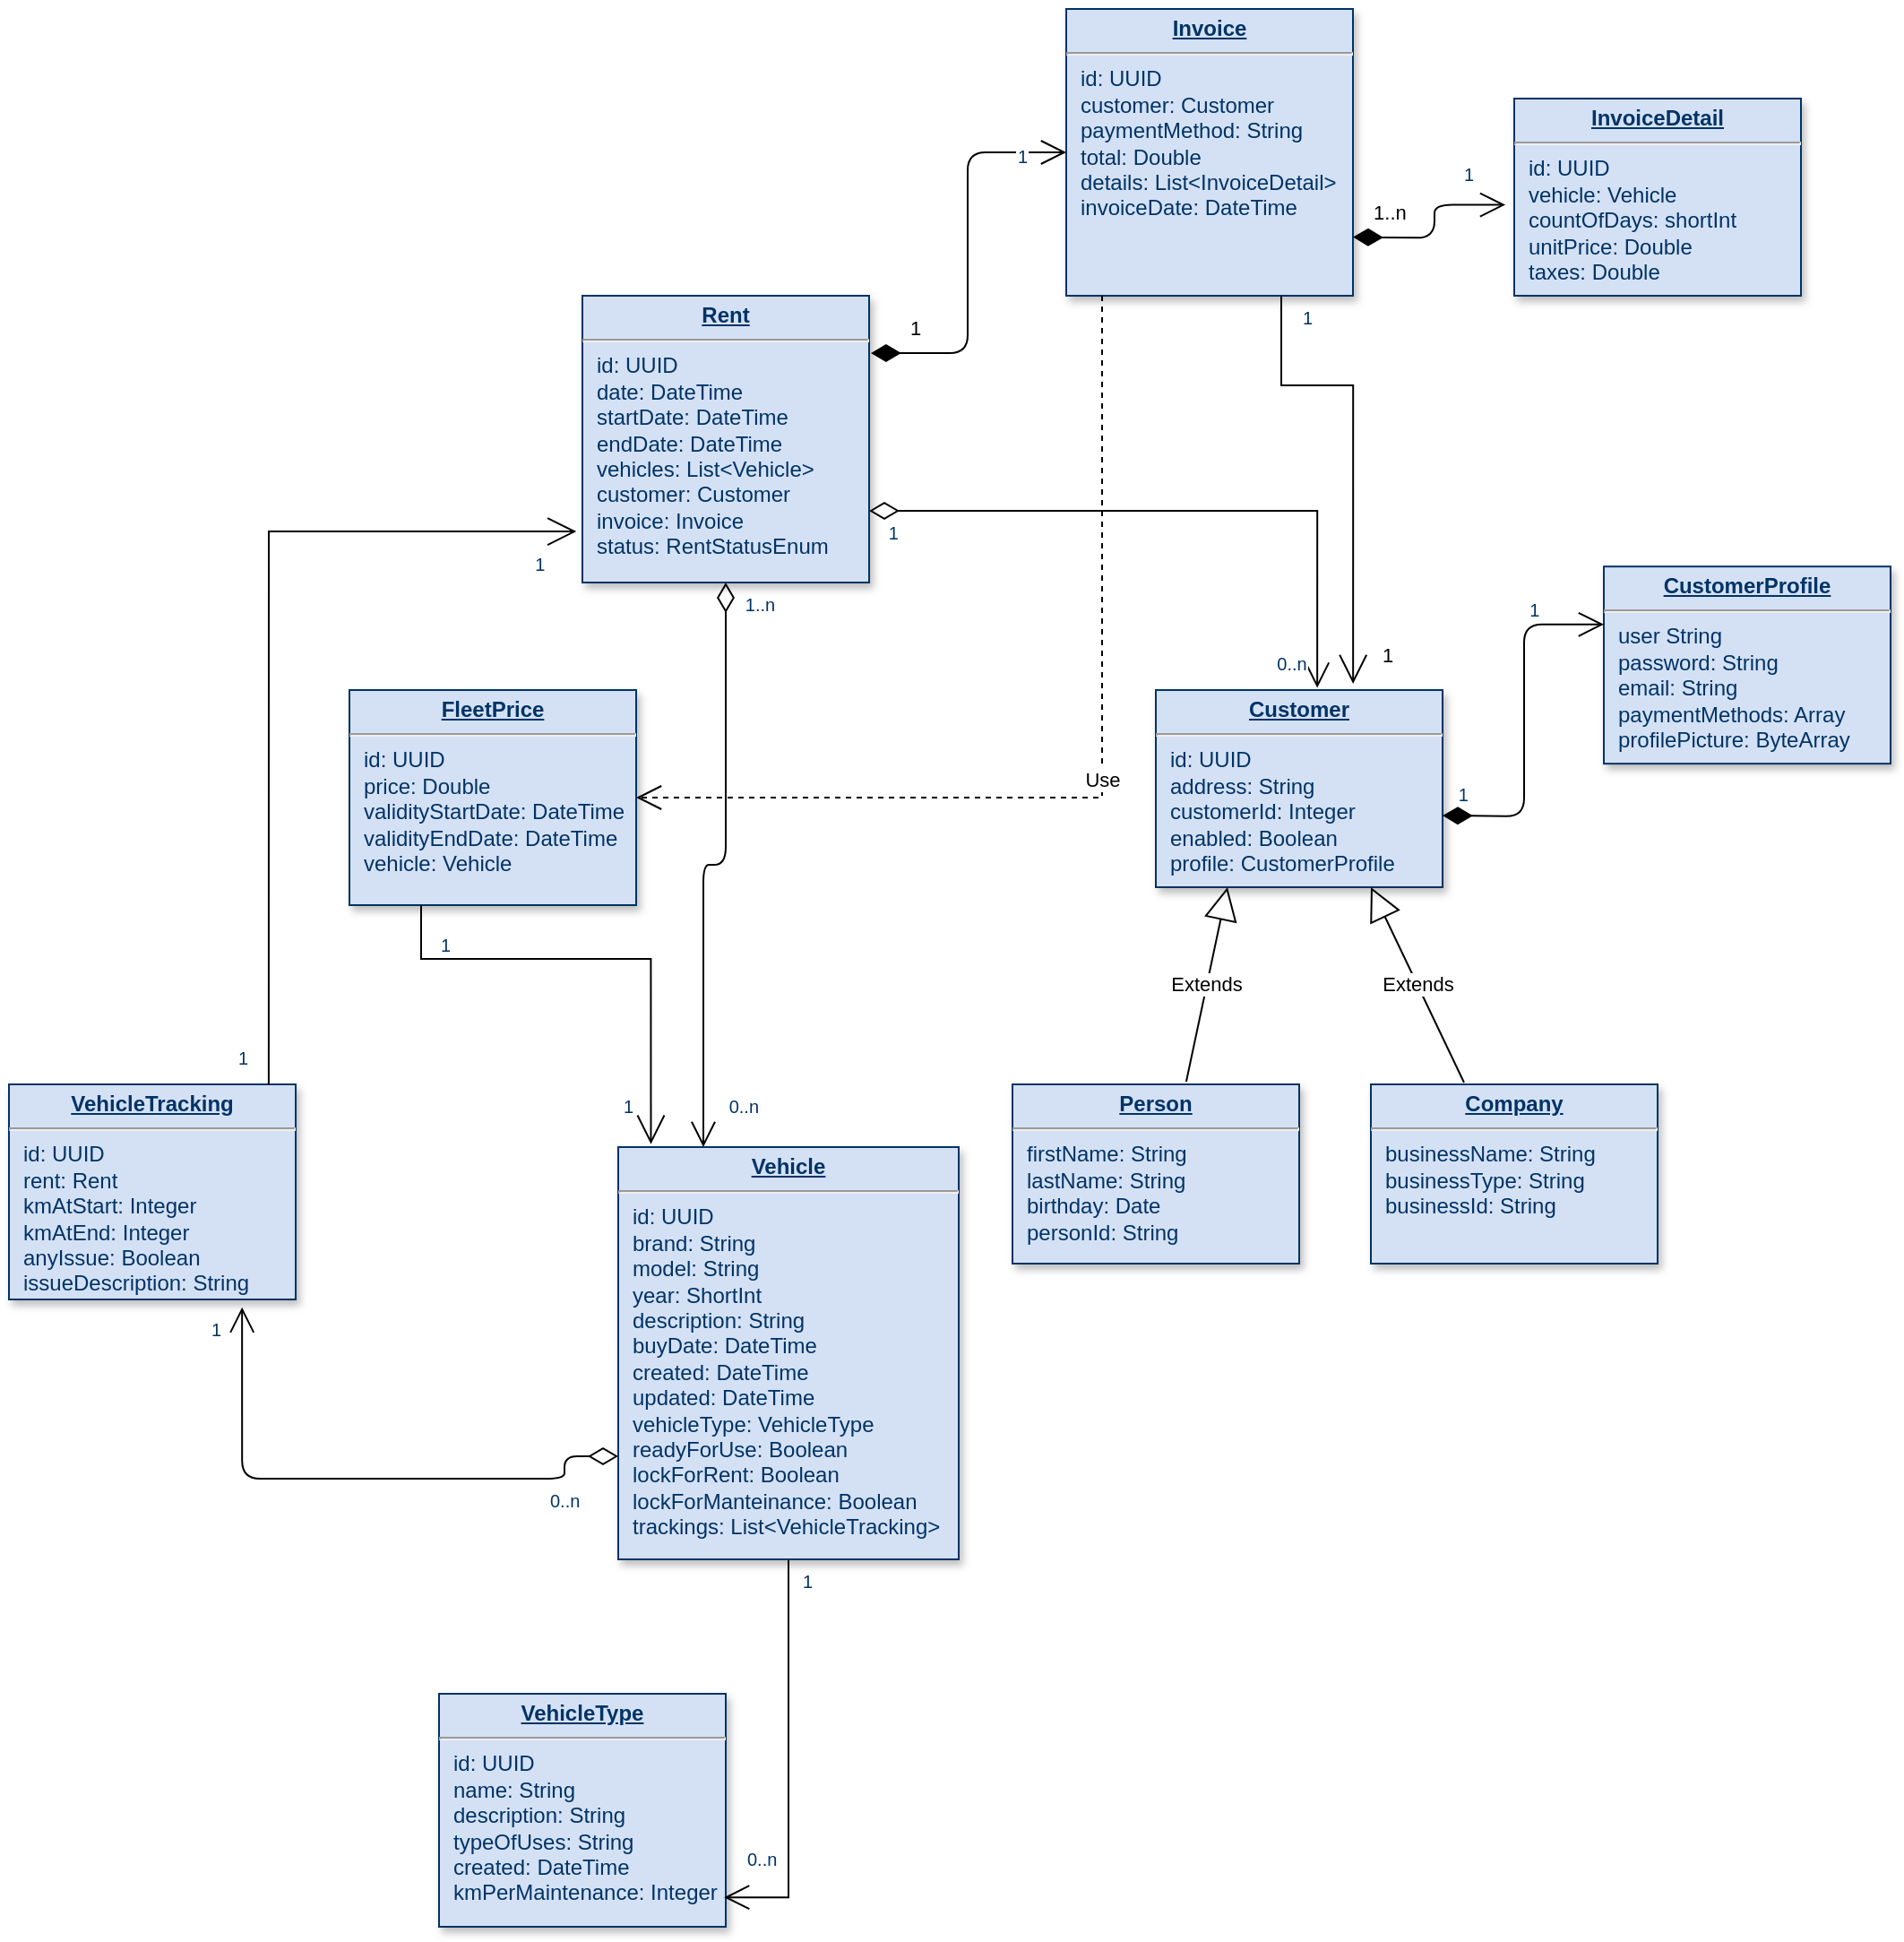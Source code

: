 <mxfile version="24.4.4" type="device">
  <diagram name="Page-1" id="efa7a0a1-bf9b-a30e-e6df-94a7791c09e9">
    <mxGraphModel dx="810" dy="1616" grid="1" gridSize="10" guides="1" tooltips="1" connect="1" arrows="1" fold="1" page="1" pageScale="1" pageWidth="826" pageHeight="1169" background="none" math="0" shadow="0">
      <root>
        <mxCell id="0" />
        <mxCell id="1" parent="0" />
        <mxCell id="26" value="&lt;p style=&quot;margin: 0px; margin-top: 4px; text-align: center; text-decoration: underline;&quot;&gt;&lt;b&gt;Invoice&lt;/b&gt;&lt;/p&gt;&lt;hr&gt;&lt;p style=&quot;margin: 0px; margin-left: 8px;&quot;&gt;id: UUID&lt;/p&gt;&lt;p style=&quot;margin: 0px; margin-left: 8px;&quot;&gt;customer: Customer&lt;/p&gt;&lt;p style=&quot;margin: 0px; margin-left: 8px;&quot;&gt;paymentMethod: String&lt;/p&gt;&lt;p style=&quot;margin: 0px; margin-left: 8px;&quot;&gt;total: Double&lt;/p&gt;&lt;p style=&quot;margin: 0px; margin-left: 8px;&quot;&gt;details: List&amp;lt;InvoiceDetail&amp;gt;&lt;/p&gt;&lt;p style=&quot;margin: 0px; margin-left: 8px;&quot;&gt;invoiceDate: DateTime&lt;/p&gt;&lt;p style=&quot;margin: 0px; margin-left: 8px;&quot;&gt;&lt;br&gt;&lt;/p&gt;&lt;p style=&quot;margin: 0px; margin-left: 8px;&quot;&gt;&lt;br&gt;&lt;/p&gt;" style="verticalAlign=top;align=left;overflow=fill;fontSize=12;fontFamily=Helvetica;html=1;strokeColor=#003366;shadow=1;fillColor=#D4E1F5;fontColor=#003366" parent="1" vertex="1">
          <mxGeometry x="900" y="-190" width="160" height="160" as="geometry" />
        </mxCell>
        <mxCell id="27" value="&lt;p style=&quot;margin: 0px; margin-top: 4px; text-align: center; text-decoration: underline;&quot;&gt;&lt;strong&gt;VehicleTracking&lt;/strong&gt;&lt;/p&gt;&lt;hr&gt;&lt;p style=&quot;margin: 0px; margin-left: 8px;&quot;&gt;id: UUID&lt;/p&gt;&lt;p style=&quot;margin: 0px; margin-left: 8px;&quot;&gt;rent: Rent&lt;/p&gt;&lt;p style=&quot;margin: 0px; margin-left: 8px;&quot;&gt;kmAtStart: Integer&lt;/p&gt;&lt;p style=&quot;margin: 0px; margin-left: 8px;&quot;&gt;kmAtEnd: Integer&lt;/p&gt;&lt;p style=&quot;margin: 0px; margin-left: 8px;&quot;&gt;anyIssue: Boolean&lt;/p&gt;&lt;p style=&quot;margin: 0px; margin-left: 8px;&quot;&gt;issueDescription: String&lt;/p&gt;" style="verticalAlign=top;align=left;overflow=fill;fontSize=12;fontFamily=Helvetica;html=1;strokeColor=#003366;shadow=1;fillColor=#D4E1F5;fontColor=#003366" parent="1" vertex="1">
          <mxGeometry x="310" y="410" width="160" height="120" as="geometry" />
        </mxCell>
        <mxCell id="35" value="&lt;p style=&quot;margin: 0px; margin-top: 4px; text-align: center; text-decoration: underline;&quot;&gt;&lt;strong&gt;VehicleType&lt;/strong&gt;&lt;/p&gt;&lt;hr&gt;&lt;p style=&quot;margin: 0px; margin-left: 8px;&quot;&gt;id: UUID&lt;/p&gt;&lt;p style=&quot;margin: 0px; margin-left: 8px;&quot;&gt;name: String&lt;/p&gt;&lt;p style=&quot;margin: 0px; margin-left: 8px;&quot;&gt;description: String&lt;/p&gt;&lt;p style=&quot;margin: 0px; margin-left: 8px;&quot;&gt;typeOfUses: String&lt;/p&gt;&lt;p style=&quot;margin: 0px; margin-left: 8px;&quot;&gt;created: DateTime&lt;/p&gt;&lt;p style=&quot;margin: 0px; margin-left: 8px;&quot;&gt;kmPerMaintenance: Integer&lt;/p&gt;&lt;p style=&quot;margin: 0px; margin-left: 8px;&quot;&gt;&lt;br&gt;&lt;/p&gt;" style="verticalAlign=top;align=left;overflow=fill;fontSize=12;fontFamily=Helvetica;html=1;strokeColor=#003366;shadow=1;fillColor=#D4E1F5;fontColor=#003366" parent="1" vertex="1">
          <mxGeometry x="550" y="750" width="160" height="130" as="geometry" />
        </mxCell>
        <mxCell id="45" value="" style="endArrow=open;endSize=12;startArrow=diamondThin;startSize=14;startFill=0;edgeStyle=orthogonalEdgeStyle;rounded=0;entryX=0.563;entryY=-0.011;entryDx=0;entryDy=0;entryPerimeter=0;endFill=0;exitX=1;exitY=0.75;exitDx=0;exitDy=0;" parent="1" source="1C2bqcWKQXLCqtVfAiTg-114" target="1C2bqcWKQXLCqtVfAiTg-117" edge="1">
          <mxGeometry x="519.36" y="180" as="geometry">
            <mxPoint x="751.08" y="151.6" as="sourcePoint" />
            <mxPoint x="960" y="152" as="targetPoint" />
          </mxGeometry>
        </mxCell>
        <mxCell id="46" value="1" style="resizable=0;align=left;verticalAlign=top;labelBackgroundColor=#ffffff;fontSize=10;strokeColor=#003366;shadow=1;fillColor=#D4E1F5;fontColor=#003366" parent="45" connectable="0" vertex="1">
          <mxGeometry x="-1" relative="1" as="geometry">
            <mxPoint x="8.92" as="offset" />
          </mxGeometry>
        </mxCell>
        <mxCell id="48" value="" style="endArrow=open;endSize=12;startArrow=none;startSize=14;startFill=0;edgeStyle=orthogonalEdgeStyle;rounded=0;entryX=0.994;entryY=0.874;entryDx=0;entryDy=0;entryPerimeter=0;endFill=0;" parent="1" source="1C2bqcWKQXLCqtVfAiTg-116" target="35" edge="1">
          <mxGeometry x="769.36" y="450" as="geometry">
            <mxPoint x="751.08" y="581.96" as="sourcePoint" />
            <mxPoint x="560" y="390" as="targetPoint" />
          </mxGeometry>
        </mxCell>
        <mxCell id="49" value="0..n" style="resizable=0;align=left;verticalAlign=top;labelBackgroundColor=#ffffff;fontSize=10;strokeColor=#003366;shadow=1;fillColor=#D4E1F5;fontColor=#003366" parent="48" connectable="0" vertex="1">
          <mxGeometry x="-1" relative="1" as="geometry">
            <mxPoint x="-25" y="155" as="offset" />
          </mxGeometry>
        </mxCell>
        <mxCell id="51" value="" style="endArrow=open;endSize=12;startArrow=diamondThin;startSize=14;startFill=0;edgeStyle=orthogonalEdgeStyle;entryX=0.25;entryY=0;entryDx=0;entryDy=0;endFill=0;exitX=0.5;exitY=1;exitDx=0;exitDy=0;" parent="1" source="1C2bqcWKQXLCqtVfAiTg-114" target="1C2bqcWKQXLCqtVfAiTg-116" edge="1">
          <mxGeometry x="389.36" y="350" as="geometry">
            <mxPoint x="689" y="230" as="sourcePoint" />
            <mxPoint x="670.04" y="488" as="targetPoint" />
          </mxGeometry>
        </mxCell>
        <mxCell id="52" value="1..n" style="resizable=0;align=left;verticalAlign=top;labelBackgroundColor=#ffffff;fontSize=10;strokeColor=#003366;shadow=1;fillColor=#D4E1F5;fontColor=#003366" parent="51" connectable="0" vertex="1">
          <mxGeometry x="-1" relative="1" as="geometry">
            <mxPoint x="8.92" as="offset" />
          </mxGeometry>
        </mxCell>
        <mxCell id="78" value="" style="endArrow=open;endSize=12;startArrow=diamondThin;startSize=14;startFill=0;edgeStyle=orthogonalEdgeStyle;exitX=0;exitY=0.75;exitDx=0;exitDy=0;endFill=0;entryX=0.813;entryY=1.036;entryDx=0;entryDy=0;entryPerimeter=0;" parent="1" source="1C2bqcWKQXLCqtVfAiTg-116" target="27" edge="1">
          <mxGeometry x="1309.36" y="540" as="geometry">
            <mxPoint x="619.04" y="650" as="sourcePoint" />
            <mxPoint x="440" y="560" as="targetPoint" />
            <Array as="points">
              <mxPoint x="620" y="618" />
              <mxPoint x="620" y="630" />
              <mxPoint x="440" y="630" />
            </Array>
          </mxGeometry>
        </mxCell>
        <mxCell id="79" value="0..n" style="resizable=0;align=left;verticalAlign=top;labelBackgroundColor=#ffffff;fontSize=10;strokeColor=#003366;shadow=1;fillColor=#D4E1F5;fontColor=#003366" parent="78" connectable="0" vertex="1">
          <mxGeometry x="-1" relative="1" as="geometry">
            <mxPoint x="10" as="offset" />
          </mxGeometry>
        </mxCell>
        <mxCell id="80" value="1" style="resizable=0;align=right;verticalAlign=top;labelBackgroundColor=#ffffff;fontSize=10;strokeColor=#003366;shadow=1;fillColor=#D4E1F5;fontColor=#003366" parent="78" connectable="0" vertex="1">
          <mxGeometry x="1" relative="1" as="geometry">
            <mxPoint x="-10" as="offset" />
          </mxGeometry>
        </mxCell>
        <mxCell id="103" value="1" style="endArrow=open;endSize=12;startArrow=diamondThin;startSize=14;startFill=1;edgeStyle=orthogonalEdgeStyle;align=left;verticalAlign=bottom;entryX=0;entryY=0.5;entryDx=0;entryDy=0;endFill=0;exitX=1.006;exitY=0.2;exitDx=0;exitDy=0;exitPerimeter=0;" parent="1" source="1C2bqcWKQXLCqtVfAiTg-114" target="26" edge="1">
          <mxGeometry x="-0.818" y="5.0" relative="1" as="geometry">
            <mxPoint x="750" y="34.5" as="sourcePoint" />
            <mxPoint x="860" y="34.5" as="targetPoint" />
            <mxPoint as="offset" />
          </mxGeometry>
        </mxCell>
        <mxCell id="1C2bqcWKQXLCqtVfAiTg-114" value="&lt;p style=&quot;margin: 0px; margin-top: 4px; text-align: center; text-decoration: underline;&quot;&gt;&lt;b&gt;Rent&lt;/b&gt;&lt;/p&gt;&lt;hr&gt;&lt;p style=&quot;margin: 0px; margin-left: 8px;&quot;&gt;id: UUID&lt;/p&gt;&lt;p style=&quot;margin: 0px; margin-left: 8px;&quot;&gt;date: DateTime&lt;/p&gt;&lt;p style=&quot;margin: 0px; margin-left: 8px;&quot;&gt;startDate: DateTime&lt;/p&gt;&lt;p style=&quot;margin: 0px; margin-left: 8px;&quot;&gt;endDate: DateTime&lt;/p&gt;&lt;p style=&quot;margin: 0px; margin-left: 8px;&quot;&gt;vehicles: List&amp;lt;Vehicle&amp;gt;&lt;/p&gt;&lt;p style=&quot;margin: 0px; margin-left: 8px;&quot;&gt;customer: Customer&lt;/p&gt;&lt;p style=&quot;margin: 0px; margin-left: 8px;&quot;&gt;invoice: Invoice&lt;/p&gt;&lt;p style=&quot;margin: 0px; margin-left: 8px;&quot;&gt;status: RentStatusEnum&lt;/p&gt;&lt;p style=&quot;margin: 0px; margin-left: 8px;&quot;&gt;&lt;br&gt;&lt;/p&gt;" style="verticalAlign=top;align=left;overflow=fill;fontSize=12;fontFamily=Helvetica;html=1;strokeColor=#003366;shadow=1;fillColor=#D4E1F5;fontColor=#003366" parent="1" vertex="1">
          <mxGeometry x="630" y="-30" width="160" height="160" as="geometry" />
        </mxCell>
        <mxCell id="1C2bqcWKQXLCqtVfAiTg-116" value="&lt;p style=&quot;margin: 0px; margin-top: 4px; text-align: center; text-decoration: underline;&quot;&gt;&lt;b&gt;Vehicle&lt;/b&gt;&lt;/p&gt;&lt;hr&gt;&lt;p style=&quot;margin: 0px; margin-left: 8px;&quot;&gt;id: UUID&lt;/p&gt;&lt;p style=&quot;margin: 0px; margin-left: 8px;&quot;&gt;brand: String&lt;/p&gt;&lt;p style=&quot;margin: 0px; margin-left: 8px;&quot;&gt;model: String&lt;/p&gt;&lt;p style=&quot;margin: 0px; margin-left: 8px;&quot;&gt;year: ShortInt&lt;/p&gt;&lt;p style=&quot;margin: 0px; margin-left: 8px;&quot;&gt;description: String&lt;/p&gt;&lt;p style=&quot;margin: 0px; margin-left: 8px;&quot;&gt;buyDate: DateTime&lt;/p&gt;&lt;p style=&quot;margin: 0px; margin-left: 8px;&quot;&gt;&lt;span style=&quot;background-color: initial;&quot;&gt;created: DateTime&lt;/span&gt;&lt;/p&gt;&lt;p style=&quot;margin: 0px; margin-left: 8px;&quot;&gt;updated: DateTime&lt;/p&gt;&lt;p style=&quot;margin: 0px; margin-left: 8px;&quot;&gt;vehicleType: VehicleType&lt;/p&gt;&lt;p style=&quot;margin: 0px; margin-left: 8px;&quot;&gt;readyForUse: Boolean&lt;/p&gt;&lt;p style=&quot;margin: 0px; margin-left: 8px;&quot;&gt;lockForRent: Boolean&lt;/p&gt;&lt;p style=&quot;margin: 0px; margin-left: 8px;&quot;&gt;lockForManteinance: Boolean&lt;/p&gt;&lt;p style=&quot;margin: 0px; margin-left: 8px;&quot;&gt;trackings: List&amp;lt;VehicleTracking&amp;gt;&lt;/p&gt;" style="verticalAlign=top;align=left;overflow=fill;fontSize=12;fontFamily=Helvetica;html=1;strokeColor=#003366;shadow=1;fillColor=#D4E1F5;fontColor=#003366" parent="1" vertex="1">
          <mxGeometry x="650" y="445" width="190" height="230" as="geometry" />
        </mxCell>
        <mxCell id="1C2bqcWKQXLCqtVfAiTg-117" value="&lt;p style=&quot;margin: 0px; margin-top: 4px; text-align: center; text-decoration: underline;&quot;&gt;&lt;b&gt;Customer&lt;/b&gt;&lt;/p&gt;&lt;hr&gt;&lt;p style=&quot;margin: 0px; margin-left: 8px;&quot;&gt;id: UUID&lt;br&gt;&lt;/p&gt;&lt;p style=&quot;margin: 0px; margin-left: 8px;&quot;&gt;address: String&lt;/p&gt;&lt;p style=&quot;margin: 0px; margin-left: 8px;&quot;&gt;customerId: Integer&lt;/p&gt;&lt;p style=&quot;margin: 0px; margin-left: 8px;&quot;&gt;enabled: Boolean&lt;br&gt;&lt;/p&gt;&lt;p style=&quot;margin: 0px; margin-left: 8px;&quot;&gt;profile: CustomerProfile&lt;/p&gt;&lt;p style=&quot;margin: 0px; margin-left: 8px;&quot;&gt;&lt;br&gt;&lt;/p&gt;" style="verticalAlign=top;align=left;overflow=fill;fontSize=12;fontFamily=Helvetica;html=1;strokeColor=#003366;shadow=1;fillColor=#D4E1F5;fontColor=#003366" parent="1" vertex="1">
          <mxGeometry x="950" y="190" width="160" height="110" as="geometry" />
        </mxCell>
        <mxCell id="1C2bqcWKQXLCqtVfAiTg-118" value="&lt;p style=&quot;margin: 0px; margin-top: 4px; text-align: center; text-decoration: underline;&quot;&gt;&lt;b&gt;CustomerProfile&lt;/b&gt;&lt;/p&gt;&lt;hr&gt;&lt;p style=&quot;margin: 0px; margin-left: 8px;&quot;&gt;user String&lt;/p&gt;&lt;p style=&quot;margin: 0px; margin-left: 8px;&quot;&gt;password: String&lt;/p&gt;&lt;p style=&quot;margin: 0px; margin-left: 8px;&quot;&gt;email: String&lt;/p&gt;&lt;p style=&quot;margin: 0px; margin-left: 8px;&quot;&gt;paymentMethods: Array&lt;/p&gt;&lt;p style=&quot;margin: 0px; margin-left: 8px;&quot;&gt;profilePicture: ByteArray&lt;/p&gt;&lt;p style=&quot;margin: 0px; margin-left: 8px;&quot;&gt;&lt;br&gt;&lt;/p&gt;" style="verticalAlign=top;align=left;overflow=fill;fontSize=12;fontFamily=Helvetica;html=1;strokeColor=#003366;shadow=1;fillColor=#D4E1F5;fontColor=#003366" parent="1" vertex="1">
          <mxGeometry x="1200" y="121.08" width="160" height="110" as="geometry" />
        </mxCell>
        <mxCell id="1C2bqcWKQXLCqtVfAiTg-121" value="" style="resizable=0;align=right;verticalAlign=top;labelBackgroundColor=#ffffff;fontSize=10;strokeColor=#003366;shadow=1;fillColor=#D4E1F5;fontColor=#003366" parent="1" connectable="0" vertex="1">
          <mxGeometry x="699.96" y="429.999" as="geometry">
            <mxPoint x="270" y="-249" as="offset" />
          </mxGeometry>
        </mxCell>
        <mxCell id="1C2bqcWKQXLCqtVfAiTg-122" value="1" style="endArrow=open;endSize=12;startArrow=diamondThin;startSize=14;startFill=1;edgeStyle=orthogonalEdgeStyle;align=left;verticalAlign=bottom;entryX=0;entryY=0.294;entryDx=0;entryDy=0;entryPerimeter=0;endFill=0;" parent="1" target="1C2bqcWKQXLCqtVfAiTg-118" edge="1">
          <mxGeometry x="0.286" y="81" relative="1" as="geometry">
            <mxPoint x="1110" y="260" as="sourcePoint" />
            <mxPoint x="1140" y="230" as="targetPoint" />
            <mxPoint as="offset" />
          </mxGeometry>
        </mxCell>
        <mxCell id="1C2bqcWKQXLCqtVfAiTg-124" value="0..n" style="resizable=0;align=left;verticalAlign=top;labelBackgroundColor=#ffffff;fontSize=10;strokeColor=#003366;shadow=1;fillColor=#D4E1F5;fontColor=#003366" parent="1" connectable="0" vertex="1">
          <mxGeometry x="610" y="630.0" as="geometry" />
        </mxCell>
        <mxCell id="1C2bqcWKQXLCqtVfAiTg-127" value="1" style="resizable=0;align=right;verticalAlign=top;labelBackgroundColor=#ffffff;fontSize=10;strokeColor=#003366;shadow=1;fillColor=#D4E1F5;fontColor=#003366" parent="1" connectable="0" vertex="1">
          <mxGeometry x="880.0" y="-120.001" as="geometry" />
        </mxCell>
        <mxCell id="1C2bqcWKQXLCqtVfAiTg-128" value="1" style="resizable=0;align=right;verticalAlign=top;labelBackgroundColor=#ffffff;fontSize=10;strokeColor=#003366;shadow=1;fillColor=#D4E1F5;fontColor=#003366" parent="1" connectable="0" vertex="1">
          <mxGeometry x="699.96" y="449.999" as="geometry">
            <mxPoint x="426" y="-214" as="offset" />
          </mxGeometry>
        </mxCell>
        <mxCell id="1C2bqcWKQXLCqtVfAiTg-129" value="&lt;p style=&quot;margin: 0px; margin-top: 4px; text-align: center; text-decoration: underline;&quot;&gt;&lt;b&gt;Person&lt;/b&gt;&lt;/p&gt;&lt;hr&gt;&lt;p style=&quot;margin: 0px; margin-left: 8px;&quot;&gt;&lt;span style=&quot;background-color: initial;&quot;&gt;firstName: String&lt;/span&gt;&lt;br&gt;&lt;/p&gt;&lt;p style=&quot;margin: 0px; margin-left: 8px;&quot;&gt;lastName: String&lt;/p&gt;&lt;p style=&quot;margin: 0px; margin-left: 8px;&quot;&gt;birthday: Date&lt;/p&gt;&lt;p style=&quot;margin: 0px; margin-left: 8px;&quot;&gt;personId: String&lt;/p&gt;&lt;p style=&quot;margin: 0px; margin-left: 8px;&quot;&gt;&lt;br&gt;&lt;/p&gt;&lt;p style=&quot;margin: 0px; margin-left: 8px;&quot;&gt;&lt;br&gt;&lt;/p&gt;" style="verticalAlign=top;align=left;overflow=fill;fontSize=12;fontFamily=Helvetica;html=1;strokeColor=#003366;shadow=1;fillColor=#D4E1F5;fontColor=#003366" parent="1" vertex="1">
          <mxGeometry x="870" y="410" width="160" height="100" as="geometry" />
        </mxCell>
        <mxCell id="1C2bqcWKQXLCqtVfAiTg-130" value="&lt;p style=&quot;margin: 0px; margin-top: 4px; text-align: center; text-decoration: underline;&quot;&gt;&lt;b&gt;Company&lt;/b&gt;&lt;/p&gt;&lt;hr&gt;&lt;p style=&quot;margin: 0px; margin-left: 8px;&quot;&gt;businessName: String&lt;/p&gt;&lt;p style=&quot;margin: 0px; margin-left: 8px;&quot;&gt;businessType: String&lt;/p&gt;&lt;p style=&quot;margin: 0px; margin-left: 8px;&quot;&gt;businessId: String&lt;/p&gt;" style="verticalAlign=top;align=left;overflow=fill;fontSize=12;fontFamily=Helvetica;html=1;strokeColor=#003366;shadow=1;fillColor=#D4E1F5;fontColor=#003366" parent="1" vertex="1">
          <mxGeometry x="1070" y="410" width="160" height="100" as="geometry" />
        </mxCell>
        <mxCell id="1C2bqcWKQXLCqtVfAiTg-131" value="Extends" style="endArrow=block;endSize=16;endFill=0;html=1;rounded=0;exitX=0.606;exitY=-0.015;exitDx=0;exitDy=0;exitPerimeter=0;entryX=0.25;entryY=1;entryDx=0;entryDy=0;" parent="1" source="1C2bqcWKQXLCqtVfAiTg-129" target="1C2bqcWKQXLCqtVfAiTg-117" edge="1">
          <mxGeometry width="160" relative="1" as="geometry">
            <mxPoint x="650" y="450" as="sourcePoint" />
            <mxPoint x="810" y="450" as="targetPoint" />
          </mxGeometry>
        </mxCell>
        <mxCell id="1C2bqcWKQXLCqtVfAiTg-132" value="Extends" style="endArrow=block;endSize=16;endFill=0;html=1;rounded=0;exitX=0.325;exitY=-0.01;exitDx=0;exitDy=0;exitPerimeter=0;entryX=0.75;entryY=1;entryDx=0;entryDy=0;" parent="1" source="1C2bqcWKQXLCqtVfAiTg-130" target="1C2bqcWKQXLCqtVfAiTg-117" edge="1">
          <mxGeometry width="160" relative="1" as="geometry">
            <mxPoint x="1020" y="457" as="sourcePoint" />
            <mxPoint x="1073" y="390" as="targetPoint" />
          </mxGeometry>
        </mxCell>
        <mxCell id="1C2bqcWKQXLCqtVfAiTg-134" value="1" style="resizable=0;align=right;verticalAlign=top;labelBackgroundColor=#ffffff;fontSize=10;strokeColor=#003366;shadow=1;fillColor=#D4E1F5;fontColor=#003366" parent="1" connectable="0" vertex="1">
          <mxGeometry x="760.0" y="674.999" as="geometry" />
        </mxCell>
        <mxCell id="1C2bqcWKQXLCqtVfAiTg-138" value="" style="resizable=0;align=right;verticalAlign=top;labelBackgroundColor=#ffffff;fontSize=10;strokeColor=#003366;shadow=1;fillColor=#D4E1F5;fontColor=#003366" parent="1" connectable="0" vertex="1">
          <mxGeometry x="630.0" y="529.999" as="geometry">
            <mxPoint x="56" y="-120" as="offset" />
          </mxGeometry>
        </mxCell>
        <mxCell id="1C2bqcWKQXLCqtVfAiTg-139" style="edgeStyle=orthogonalEdgeStyle;rounded=0;orthogonalLoop=1;jettySize=auto;html=1;exitX=0.5;exitY=1;exitDx=0;exitDy=0;" parent="1" source="1C2bqcWKQXLCqtVfAiTg-117" target="1C2bqcWKQXLCqtVfAiTg-117" edge="1">
          <mxGeometry relative="1" as="geometry" />
        </mxCell>
        <mxCell id="1C2bqcWKQXLCqtVfAiTg-143" value="" style="endArrow=none;endSize=12;startArrow=open;startSize=14;startFill=0;edgeStyle=orthogonalEdgeStyle;rounded=0;entryX=0.906;entryY=0.001;entryDx=0;entryDy=0;entryPerimeter=0;endFill=0;exitX=-0.021;exitY=0.822;exitDx=0;exitDy=0;exitPerimeter=0;" parent="1" source="1C2bqcWKQXLCqtVfAiTg-114" target="27" edge="1">
          <mxGeometry x="769.36" y="450" as="geometry">
            <mxPoint x="606" y="155.5" as="sourcePoint" />
            <mxPoint x="570" y="344.5" as="targetPoint" />
          </mxGeometry>
        </mxCell>
        <mxCell id="1C2bqcWKQXLCqtVfAiTg-144" value="1" style="resizable=0;align=left;verticalAlign=top;labelBackgroundColor=#ffffff;fontSize=10;strokeColor=#003366;shadow=1;fillColor=#D4E1F5;fontColor=#003366" parent="1C2bqcWKQXLCqtVfAiTg-143" connectable="0" vertex="1">
          <mxGeometry x="-1" relative="1" as="geometry">
            <mxPoint x="-25" y="6" as="offset" />
          </mxGeometry>
        </mxCell>
        <mxCell id="1C2bqcWKQXLCqtVfAiTg-147" value="1" style="resizable=0;align=left;verticalAlign=top;labelBackgroundColor=#ffffff;fontSize=10;strokeColor=#003366;shadow=1;fillColor=#D4E1F5;fontColor=#003366" parent="1" connectable="0" vertex="1">
          <mxGeometry x="550.0" y="270.0" as="geometry">
            <mxPoint x="-114" y="113" as="offset" />
          </mxGeometry>
        </mxCell>
        <mxCell id="1C2bqcWKQXLCqtVfAiTg-148" value="" style="endArrow=none;endSize=12;startArrow=open;startSize=14;startFill=0;edgeStyle=orthogonalEdgeStyle;rounded=0;entryX=0.75;entryY=1;entryDx=0;entryDy=0;endFill=0;exitX=0.688;exitY=-0.032;exitDx=0;exitDy=0;exitPerimeter=0;" parent="1" source="1C2bqcWKQXLCqtVfAiTg-117" target="26" edge="1">
          <mxGeometry x="769.36" y="450" as="geometry">
            <mxPoint x="1060" y="190" as="sourcePoint" />
            <mxPoint x="1100" y="136" as="targetPoint" />
            <Array as="points">
              <mxPoint x="1060" y="20" />
              <mxPoint x="1020" y="20" />
            </Array>
          </mxGeometry>
        </mxCell>
        <mxCell id="1C2bqcWKQXLCqtVfAiTg-150" value="&lt;p style=&quot;margin: 0px; margin-top: 4px; text-align: center; text-decoration: underline;&quot;&gt;&lt;b&gt;InvoiceDetail&lt;/b&gt;&lt;/p&gt;&lt;hr&gt;&lt;p style=&quot;margin: 0px; margin-left: 8px;&quot;&gt;id: UUID&lt;/p&gt;&lt;p style=&quot;margin: 0px; margin-left: 8px;&quot;&gt;vehicle: Vehicle&lt;/p&gt;&lt;p style=&quot;margin: 0px; margin-left: 8px;&quot;&gt;countOfDays: shortInt&lt;/p&gt;&lt;p style=&quot;margin: 0px; margin-left: 8px;&quot;&gt;unitPrice: Double&lt;/p&gt;&lt;p style=&quot;margin: 0px; margin-left: 8px;&quot;&gt;taxes: Double&lt;/p&gt;&lt;p style=&quot;margin: 0px; margin-left: 8px;&quot;&gt;&lt;br&gt;&lt;/p&gt;&lt;p style=&quot;margin: 0px; margin-left: 8px;&quot;&gt;&lt;br&gt;&lt;/p&gt;" style="verticalAlign=top;align=left;overflow=fill;fontSize=12;fontFamily=Helvetica;html=1;strokeColor=#003366;shadow=1;fillColor=#D4E1F5;fontColor=#003366" parent="1" vertex="1">
          <mxGeometry x="1150" y="-140" width="160" height="110" as="geometry" />
        </mxCell>
        <mxCell id="1C2bqcWKQXLCqtVfAiTg-151" value="1..n" style="endArrow=open;endSize=12;startArrow=diamondThin;startSize=14;startFill=1;edgeStyle=orthogonalEdgeStyle;align=left;verticalAlign=bottom;entryX=-0.031;entryY=0.539;entryDx=0;entryDy=0;endFill=0;exitX=1.006;exitY=0.2;exitDx=0;exitDy=0;exitPerimeter=0;entryPerimeter=0;" parent="1" target="1C2bqcWKQXLCqtVfAiTg-150" edge="1">
          <mxGeometry x="-0.818" y="5.0" relative="1" as="geometry">
            <mxPoint x="1060" y="-62.75" as="sourcePoint" />
            <mxPoint x="1169" y="-177.75" as="targetPoint" />
            <mxPoint as="offset" />
          </mxGeometry>
        </mxCell>
        <mxCell id="1C2bqcWKQXLCqtVfAiTg-153" value="1" style="resizable=0;align=left;verticalAlign=top;labelBackgroundColor=#ffffff;fontSize=10;strokeColor=#003366;shadow=1;fillColor=#D4E1F5;fontColor=#003366" parent="1" connectable="0" vertex="1">
          <mxGeometry x="1030" y="-30.0" as="geometry" />
        </mxCell>
        <mxCell id="1C2bqcWKQXLCqtVfAiTg-154" value="1" style="resizable=0;align=left;verticalAlign=top;labelBackgroundColor=#ffffff;fontSize=10;strokeColor=#003366;shadow=1;fillColor=#D4E1F5;fontColor=#003366" parent="1" connectable="0" vertex="1">
          <mxGeometry x="1120" y="-110.0" as="geometry" />
        </mxCell>
        <mxCell id="1C2bqcWKQXLCqtVfAiTg-155" value="&lt;p style=&quot;margin: 0px; margin-top: 4px; text-align: center; text-decoration: underline;&quot;&gt;&lt;b&gt;FleetPrice&lt;/b&gt;&lt;/p&gt;&lt;hr&gt;&lt;p style=&quot;margin: 0px; margin-left: 8px;&quot;&gt;id: UUID&lt;/p&gt;&lt;p style=&quot;margin: 0px; margin-left: 8px;&quot;&gt;price: Double&lt;/p&gt;&lt;p style=&quot;margin: 0px; margin-left: 8px;&quot;&gt;validityStartDate: DateTime&lt;/p&gt;&lt;p style=&quot;margin: 0px; margin-left: 8px;&quot;&gt;&lt;span style=&quot;background-color: initial;&quot;&gt;validity&lt;/span&gt;EndDate: DateTime&lt;/p&gt;&lt;p style=&quot;margin: 0px; margin-left: 8px;&quot;&gt;&lt;span style=&quot;background-color: initial;&quot;&gt;vehicle: Vehicle&lt;/span&gt;&lt;br&gt;&lt;/p&gt;&lt;p style=&quot;margin: 0px; margin-left: 8px;&quot;&gt;&lt;br&gt;&lt;/p&gt;&lt;p style=&quot;margin: 0px; margin-left: 8px;&quot;&gt;&lt;br&gt;&lt;/p&gt;&lt;p style=&quot;margin: 0px; margin-left: 8px;&quot;&gt;&lt;br&gt;&lt;/p&gt;" style="verticalAlign=top;align=left;overflow=fill;fontSize=12;fontFamily=Helvetica;html=1;strokeColor=#003366;shadow=1;fillColor=#D4E1F5;fontColor=#003366" parent="1" vertex="1">
          <mxGeometry x="500" y="190" width="160" height="120" as="geometry" />
        </mxCell>
        <mxCell id="1C2bqcWKQXLCqtVfAiTg-156" value="" style="endArrow=none;endSize=12;startArrow=open;startSize=14;startFill=0;edgeStyle=orthogonalEdgeStyle;rounded=0;entryX=0.25;entryY=1;entryDx=0;entryDy=0;endFill=0;exitX=0.096;exitY=-0.007;exitDx=0;exitDy=0;exitPerimeter=0;" parent="1" source="1C2bqcWKQXLCqtVfAiTg-116" target="1C2bqcWKQXLCqtVfAiTg-155" edge="1">
          <mxGeometry x="769.36" y="450" as="geometry">
            <mxPoint x="690" y="340" as="sourcePoint" />
            <mxPoint x="494" y="450" as="targetPoint" />
            <Array as="points">
              <mxPoint x="668" y="340" />
              <mxPoint x="540" y="340" />
            </Array>
          </mxGeometry>
        </mxCell>
        <mxCell id="1C2bqcWKQXLCqtVfAiTg-157" value="" style="resizable=0;align=left;verticalAlign=top;labelBackgroundColor=#ffffff;fontSize=10;strokeColor=#003366;shadow=1;fillColor=#D4E1F5;fontColor=#003366" parent="1C2bqcWKQXLCqtVfAiTg-156" connectable="0" vertex="1">
          <mxGeometry x="-1" relative="1" as="geometry">
            <mxPoint x="-25" y="6" as="offset" />
          </mxGeometry>
        </mxCell>
        <mxCell id="1C2bqcWKQXLCqtVfAiTg-158" value="0..n" style="resizable=0;align=right;verticalAlign=top;labelBackgroundColor=#ffffff;fontSize=10;strokeColor=#003366;shadow=1;fillColor=#D4E1F5;fontColor=#003366" parent="1" connectable="0" vertex="1">
          <mxGeometry x="730.0" y="409.999" as="geometry" />
        </mxCell>
        <mxCell id="1C2bqcWKQXLCqtVfAiTg-159" value="1" style="resizable=0;align=right;verticalAlign=top;labelBackgroundColor=#ffffff;fontSize=10;strokeColor=#003366;shadow=1;fillColor=#D4E1F5;fontColor=#003366" parent="1" connectable="0" vertex="1">
          <mxGeometry x="660.0" y="409.999" as="geometry" />
        </mxCell>
        <mxCell id="1C2bqcWKQXLCqtVfAiTg-160" value="1" style="resizable=0;align=right;verticalAlign=top;labelBackgroundColor=#ffffff;fontSize=10;strokeColor=#003366;shadow=1;fillColor=#D4E1F5;fontColor=#003366" parent="1" connectable="0" vertex="1">
          <mxGeometry x="680.0" y="419.999" as="geometry">
            <mxPoint x="-122" y="-100" as="offset" />
          </mxGeometry>
        </mxCell>
        <mxCell id="1C2bqcWKQXLCqtVfAiTg-161" value="Use" style="endArrow=open;endSize=12;dashed=1;html=1;rounded=0;entryX=1;entryY=0.5;entryDx=0;entryDy=0;" parent="1" target="1C2bqcWKQXLCqtVfAiTg-155" edge="1">
          <mxGeometry width="160" relative="1" as="geometry">
            <mxPoint x="920" y="-30" as="sourcePoint" />
            <mxPoint x="1020" y="50" as="targetPoint" />
            <Array as="points">
              <mxPoint x="920" y="250" />
            </Array>
          </mxGeometry>
        </mxCell>
        <mxCell id="1C2bqcWKQXLCqtVfAiTg-163" value="1" style="resizable=0;align=left;verticalAlign=top;labelBackgroundColor=#ffffff;fontSize=10;strokeColor=#003366;shadow=1;fillColor=#D4E1F5;fontColor=#003366" parent="1" connectable="0" vertex="1">
          <mxGeometry x="611.64" y="121.08" as="geometry">
            <mxPoint x="545" y="12" as="offset" />
          </mxGeometry>
        </mxCell>
        <mxCell id="1C2bqcWKQXLCqtVfAiTg-164" value="0..n" style="resizable=0;align=left;verticalAlign=top;labelBackgroundColor=#ffffff;fontSize=10;strokeColor=#003366;shadow=1;fillColor=#D4E1F5;fontColor=#003366" parent="1" connectable="0" vertex="1">
          <mxGeometry x="611.64" y="121.08" as="geometry">
            <mxPoint x="404" y="42" as="offset" />
          </mxGeometry>
        </mxCell>
      </root>
    </mxGraphModel>
  </diagram>
</mxfile>
